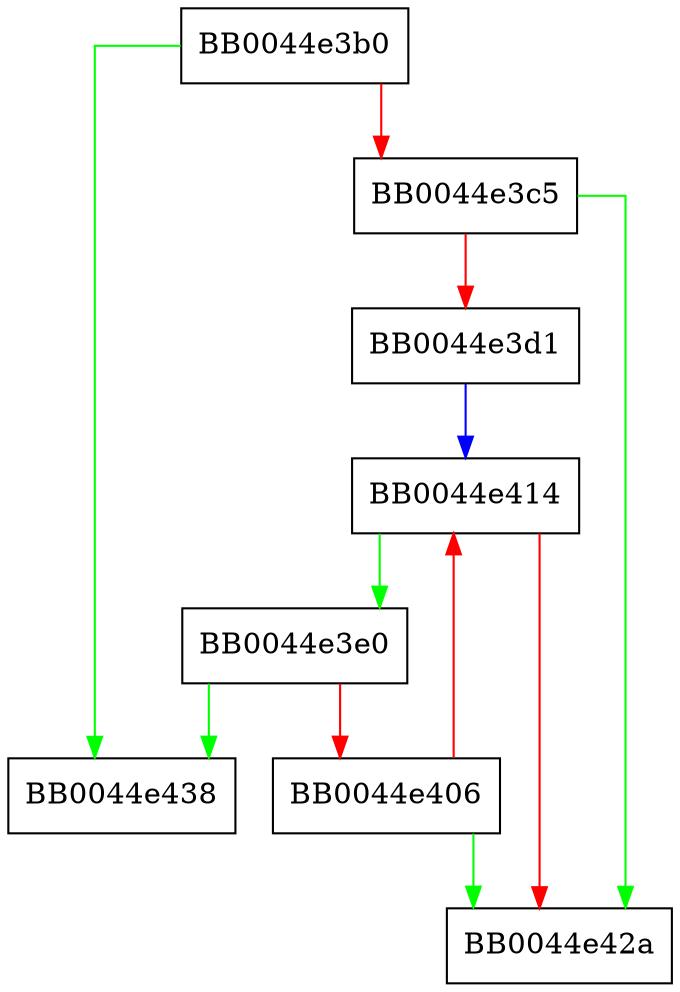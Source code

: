digraph EVP_Cipher_loop {
  node [shape="box"];
  graph [splines=ortho];
  BB0044e3b0 -> BB0044e438 [color="green"];
  BB0044e3b0 -> BB0044e3c5 [color="red"];
  BB0044e3c5 -> BB0044e42a [color="green"];
  BB0044e3c5 -> BB0044e3d1 [color="red"];
  BB0044e3d1 -> BB0044e414 [color="blue"];
  BB0044e3e0 -> BB0044e438 [color="green"];
  BB0044e3e0 -> BB0044e406 [color="red"];
  BB0044e406 -> BB0044e42a [color="green"];
  BB0044e406 -> BB0044e414 [color="red"];
  BB0044e414 -> BB0044e3e0 [color="green"];
  BB0044e414 -> BB0044e42a [color="red"];
}